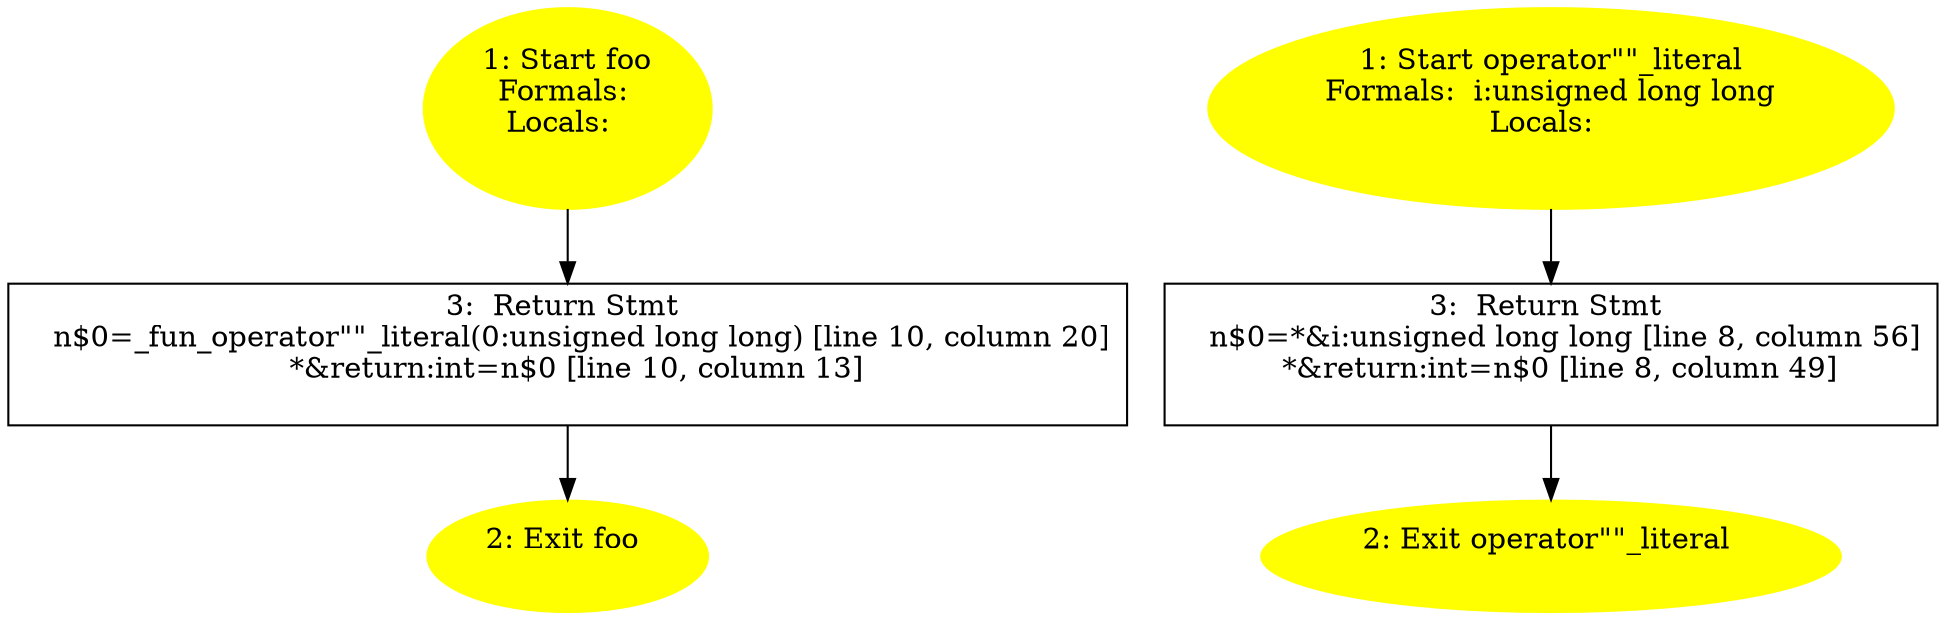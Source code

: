 /* @generated */
digraph cfg {
"foo#972162870672026475.86d7db357d6a36081d09067fb38ce85e_1" [label="1: Start foo\nFormals: \nLocals:  \n  " color=yellow style=filled]
	

	 "foo#972162870672026475.86d7db357d6a36081d09067fb38ce85e_1" -> "foo#972162870672026475.86d7db357d6a36081d09067fb38ce85e_3" ;
"foo#972162870672026475.86d7db357d6a36081d09067fb38ce85e_2" [label="2: Exit foo \n  " color=yellow style=filled]
	

"foo#972162870672026475.86d7db357d6a36081d09067fb38ce85e_3" [label="3:  Return Stmt \n   n$0=_fun_operator\"\"_literal(0:unsigned long long) [line 10, column 20]\n  *&return:int=n$0 [line 10, column 13]\n " shape="box"]
	

	 "foo#972162870672026475.86d7db357d6a36081d09067fb38ce85e_3" -> "foo#972162870672026475.86d7db357d6a36081d09067fb38ce85e_2" ;
"operator\"\"_literal#10799417371478119160.892e3238d686eb1d16193b2534a5f062_1" [label="1: Start operator\"\"_literal\nFormals:  i:unsigned long long\nLocals:  \n  " color=yellow style=filled]
	

	 "operator\"\"_literal#10799417371478119160.892e3238d686eb1d16193b2534a5f062_1" -> "operator\"\"_literal#10799417371478119160.892e3238d686eb1d16193b2534a5f062_3" ;
"operator\"\"_literal#10799417371478119160.892e3238d686eb1d16193b2534a5f062_2" [label="2: Exit operator\"\"_literal \n  " color=yellow style=filled]
	

"operator\"\"_literal#10799417371478119160.892e3238d686eb1d16193b2534a5f062_3" [label="3:  Return Stmt \n   n$0=*&i:unsigned long long [line 8, column 56]\n  *&return:int=n$0 [line 8, column 49]\n " shape="box"]
	

	 "operator\"\"_literal#10799417371478119160.892e3238d686eb1d16193b2534a5f062_3" -> "operator\"\"_literal#10799417371478119160.892e3238d686eb1d16193b2534a5f062_2" ;
}
